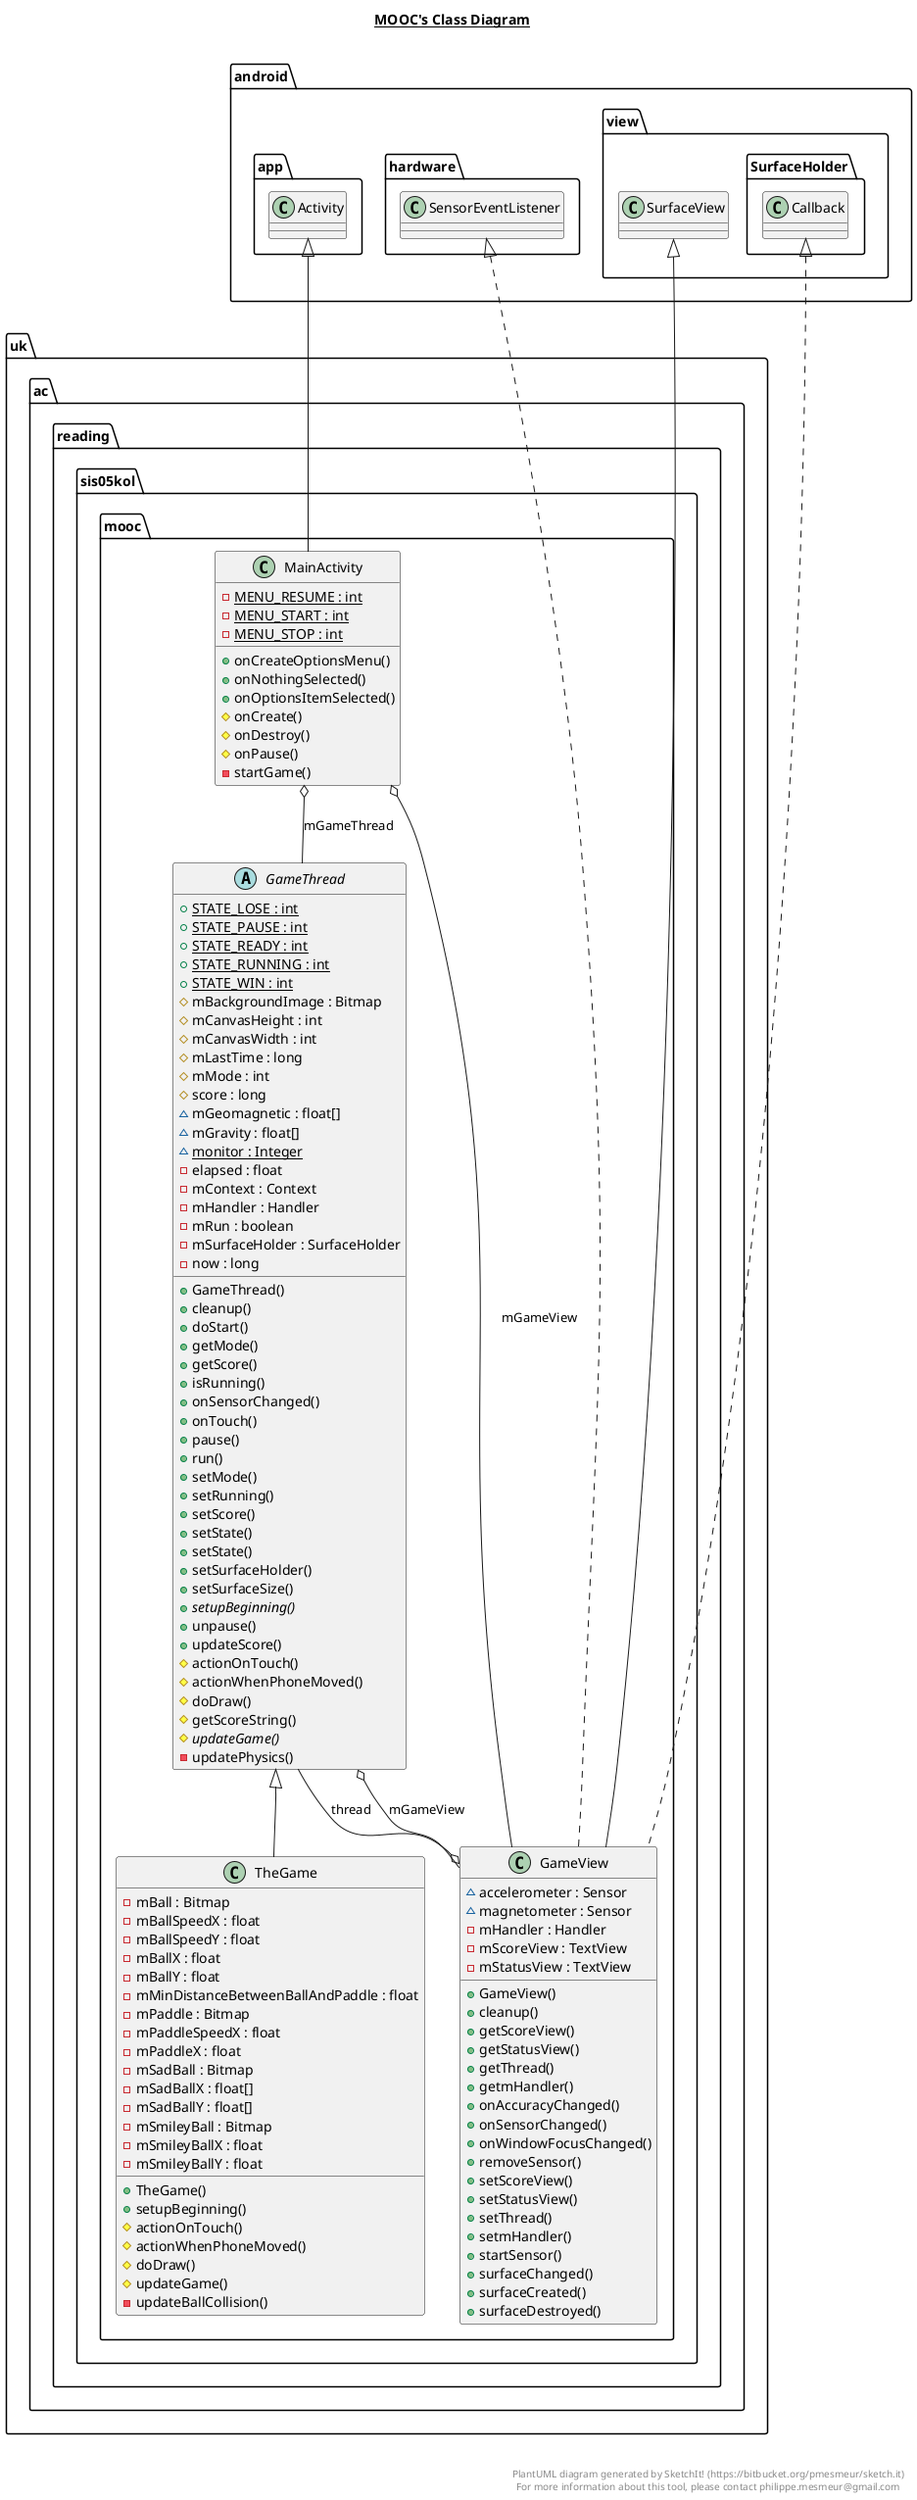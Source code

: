 @startuml

title __MOOC's Class Diagram__\n

  namespace uk.ac.reading.sis05kol.mooc {
    abstract class uk.ac.reading.sis05kol.mooc.GameThread {
        {static} + STATE_LOSE : int
        {static} + STATE_PAUSE : int
        {static} + STATE_READY : int
        {static} + STATE_RUNNING : int
        {static} + STATE_WIN : int
        # mBackgroundImage : Bitmap
        # mCanvasHeight : int
        # mCanvasWidth : int
        # mLastTime : long
        # mMode : int
        # score : long
        ~ mGeomagnetic : float[]
        ~ mGravity : float[]
        {static} ~ monitor : Integer
        - elapsed : float
        - mContext : Context
        - mHandler : Handler
        - mRun : boolean
        - mSurfaceHolder : SurfaceHolder
        - now : long
        + GameThread()
        + cleanup()
        + doStart()
        + getMode()
        + getScore()
        + isRunning()
        + onSensorChanged()
        + onTouch()
        + pause()
        + run()
        + setMode()
        + setRunning()
        + setScore()
        + setState()
        + setState()
        + setSurfaceHolder()
        + setSurfaceSize()
        {abstract} + setupBeginning()
        + unpause()
        + updateScore()
        # actionOnTouch()
        # actionWhenPhoneMoved()
        # doDraw()
        # getScoreString()
        {abstract} # updateGame()
        - updatePhysics()
    }
  }
  

  namespace uk.ac.reading.sis05kol.mooc {
    class uk.ac.reading.sis05kol.mooc.GameView {
        ~ accelerometer : Sensor
        ~ magnetometer : Sensor
        - mHandler : Handler
        - mScoreView : TextView
        - mStatusView : TextView
        + GameView()
        + cleanup()
        + getScoreView()
        + getStatusView()
        + getThread()
        + getmHandler()
        + onAccuracyChanged()
        + onSensorChanged()
        + onWindowFocusChanged()
        + removeSensor()
        + setScoreView()
        + setStatusView()
        + setThread()
        + setmHandler()
        + startSensor()
        + surfaceChanged()
        + surfaceCreated()
        + surfaceDestroyed()
    }
  }
  

  namespace uk.ac.reading.sis05kol.mooc {
    class uk.ac.reading.sis05kol.mooc.MainActivity {
        {static} - MENU_RESUME : int
        {static} - MENU_START : int
        {static} - MENU_STOP : int
        + onCreateOptionsMenu()
        + onNothingSelected()
        + onOptionsItemSelected()
        # onCreate()
        # onDestroy()
        # onPause()
        - startGame()
    }
  }
  

  namespace uk.ac.reading.sis05kol.mooc {
    class uk.ac.reading.sis05kol.mooc.TheGame {
        - mBall : Bitmap
        - mBallSpeedX : float
        - mBallSpeedY : float
        - mBallX : float
        - mBallY : float
        - mMinDistanceBetweenBallAndPaddle : float
        - mPaddle : Bitmap
        - mPaddleSpeedX : float
        - mPaddleX : float
        - mSadBall : Bitmap
        - mSadBallX : float[]
        - mSadBallY : float[]
        - mSmileyBall : Bitmap
        - mSmileyBallX : float
        - mSmileyBallY : float
        + TheGame()
        + setupBeginning()
        # actionOnTouch()
        # actionWhenPhoneMoved()
        # doDraw()
        # updateGame()
        - updateBallCollision()
    }
  }
  

  uk.ac.reading.sis05kol.mooc.GameThread o-- uk.ac.reading.sis05kol.mooc.GameView : mGameView
  uk.ac.reading.sis05kol.mooc.GameView .up.|> android.hardware.SensorEventListener
  uk.ac.reading.sis05kol.mooc.GameView .up.|> android.view.SurfaceHolder.Callback
  uk.ac.reading.sis05kol.mooc.GameView -up-|> android.view.SurfaceView
  uk.ac.reading.sis05kol.mooc.GameView o-- uk.ac.reading.sis05kol.mooc.GameThread : thread
  uk.ac.reading.sis05kol.mooc.MainActivity -up-|> android.app.Activity
  uk.ac.reading.sis05kol.mooc.MainActivity o-- uk.ac.reading.sis05kol.mooc.GameThread : mGameThread
  uk.ac.reading.sis05kol.mooc.MainActivity o-- uk.ac.reading.sis05kol.mooc.GameView : mGameView
  uk.ac.reading.sis05kol.mooc.TheGame -up-|> uk.ac.reading.sis05kol.mooc.GameThread


right footer


PlantUML diagram generated by SketchIt! (https://bitbucket.org/pmesmeur/sketch.it)
For more information about this tool, please contact philippe.mesmeur@gmail.com
endfooter

@enduml
